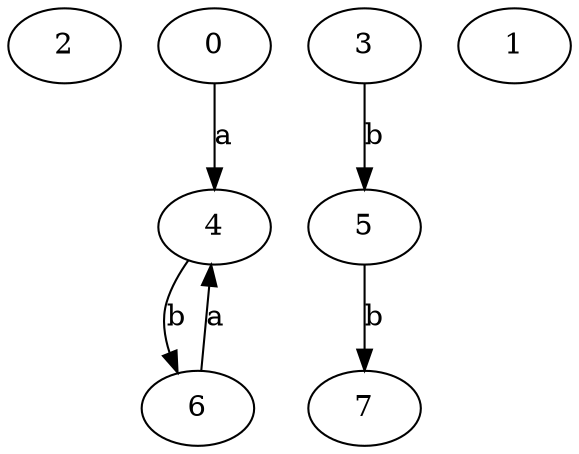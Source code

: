 strict digraph  {
2;
0;
3;
4;
5;
1;
6;
7;
0 -> 4  [label=a];
3 -> 5  [label=b];
4 -> 6  [label=b];
5 -> 7  [label=b];
6 -> 4  [label=a];
}
